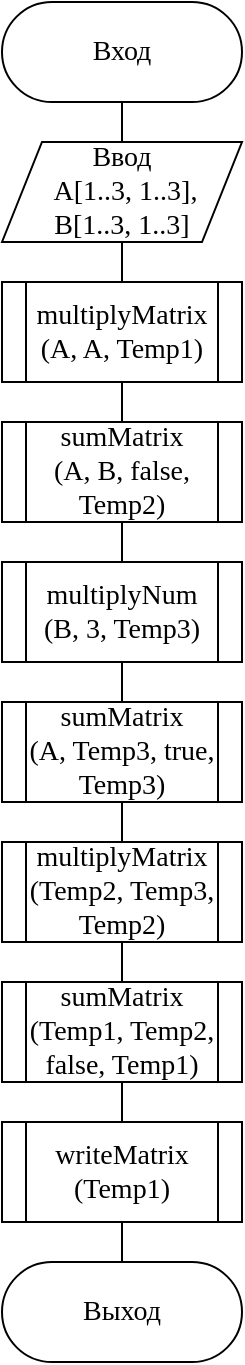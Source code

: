 <mxfile version="16.5.1" type="device" pages="5"><diagram id="1kbT5PGvkkfByQlgsCw_" name="Main"><mxGraphModel dx="1038" dy="641" grid="1" gridSize="10" guides="1" tooltips="1" connect="1" arrows="1" fold="1" page="1" pageScale="1" pageWidth="827" pageHeight="1169" math="0" shadow="0"><root><mxCell id="0"/><mxCell id="1" parent="0"/><mxCell id="EHFCdL4tAZelDZwawqcV-10" style="edgeStyle=orthogonalEdgeStyle;rounded=0;orthogonalLoop=1;jettySize=auto;html=1;exitX=0.5;exitY=1;exitDx=0;exitDy=0;entryX=0.5;entryY=0;entryDx=0;entryDy=0;fontFamily=Times New Roman;fontSize=14;endArrow=none;endFill=0;" parent="1" source="EHFCdL4tAZelDZwawqcV-1" target="EHFCdL4tAZelDZwawqcV-2" edge="1"><mxGeometry relative="1" as="geometry"/></mxCell><mxCell id="EHFCdL4tAZelDZwawqcV-1" value="&lt;font face=&quot;Times New Roman&quot; style=&quot;font-size: 14px&quot;&gt;Вход&lt;/font&gt;" style="rounded=1;whiteSpace=wrap;html=1;arcSize=50;" parent="1" vertex="1"><mxGeometry x="280" y="40" width="120" height="50" as="geometry"/></mxCell><mxCell id="EHFCdL4tAZelDZwawqcV-11" style="edgeStyle=orthogonalEdgeStyle;rounded=0;orthogonalLoop=1;jettySize=auto;html=1;exitX=0.5;exitY=1;exitDx=0;exitDy=0;entryX=0.5;entryY=0;entryDx=0;entryDy=0;fontFamily=Times New Roman;fontSize=14;endArrow=none;endFill=0;" parent="1" source="EHFCdL4tAZelDZwawqcV-2" target="EHFCdL4tAZelDZwawqcV-4" edge="1"><mxGeometry relative="1" as="geometry"/></mxCell><mxCell id="EHFCdL4tAZelDZwawqcV-2" value="multiplyMatrix&lt;br style=&quot;font-size: 14px;&quot;&gt;(A, A, Temp1)" style="shape=process;whiteSpace=wrap;html=1;backgroundOutline=1;fontFamily=Times New Roman;fontSize=14;" parent="1" vertex="1"><mxGeometry x="280" y="180" width="120" height="50" as="geometry"/></mxCell><mxCell id="EHFCdL4tAZelDZwawqcV-12" style="edgeStyle=orthogonalEdgeStyle;rounded=0;orthogonalLoop=1;jettySize=auto;html=1;exitX=0.5;exitY=1;exitDx=0;exitDy=0;entryX=0.5;entryY=0;entryDx=0;entryDy=0;fontFamily=Times New Roman;fontSize=14;endArrow=none;endFill=0;" parent="1" source="EHFCdL4tAZelDZwawqcV-4" target="EHFCdL4tAZelDZwawqcV-5" edge="1"><mxGeometry relative="1" as="geometry"/></mxCell><mxCell id="EHFCdL4tAZelDZwawqcV-4" value="sumMatrix&lt;br style=&quot;font-size: 14px&quot;&gt;(A, B, false, Temp2)" style="shape=process;whiteSpace=wrap;html=1;backgroundOutline=1;fontFamily=Times New Roman;fontSize=14;" parent="1" vertex="1"><mxGeometry x="280" y="250" width="120" height="50" as="geometry"/></mxCell><mxCell id="EHFCdL4tAZelDZwawqcV-13" style="edgeStyle=orthogonalEdgeStyle;rounded=0;orthogonalLoop=1;jettySize=auto;html=1;exitX=0.5;exitY=1;exitDx=0;exitDy=0;entryX=0.5;entryY=0;entryDx=0;entryDy=0;fontFamily=Times New Roman;fontSize=14;endArrow=none;endFill=0;" parent="1" source="EHFCdL4tAZelDZwawqcV-5" target="EHFCdL4tAZelDZwawqcV-6" edge="1"><mxGeometry relative="1" as="geometry"/></mxCell><mxCell id="EHFCdL4tAZelDZwawqcV-5" value="multiplyNum&lt;br style=&quot;font-size: 14px&quot;&gt;(B, 3, Temp3)" style="shape=process;whiteSpace=wrap;html=1;backgroundOutline=1;fontFamily=Times New Roman;fontSize=14;" parent="1" vertex="1"><mxGeometry x="280" y="320" width="120" height="50" as="geometry"/></mxCell><mxCell id="EHFCdL4tAZelDZwawqcV-14" style="edgeStyle=orthogonalEdgeStyle;rounded=0;orthogonalLoop=1;jettySize=auto;html=1;exitX=0.5;exitY=1;exitDx=0;exitDy=0;entryX=0.5;entryY=0;entryDx=0;entryDy=0;fontFamily=Times New Roman;fontSize=14;endArrow=none;endFill=0;" parent="1" source="EHFCdL4tAZelDZwawqcV-6" target="EHFCdL4tAZelDZwawqcV-7" edge="1"><mxGeometry relative="1" as="geometry"/></mxCell><mxCell id="EHFCdL4tAZelDZwawqcV-6" value="sumMatrix&lt;br style=&quot;font-size: 14px&quot;&gt;(A, Temp3, true, Temp3)" style="shape=process;whiteSpace=wrap;html=1;backgroundOutline=1;fontFamily=Times New Roman;fontSize=14;" parent="1" vertex="1"><mxGeometry x="280" y="390" width="120" height="50" as="geometry"/></mxCell><mxCell id="EHFCdL4tAZelDZwawqcV-15" style="edgeStyle=orthogonalEdgeStyle;rounded=0;orthogonalLoop=1;jettySize=auto;html=1;exitX=0.5;exitY=1;exitDx=0;exitDy=0;entryX=0.5;entryY=0;entryDx=0;entryDy=0;fontFamily=Times New Roman;fontSize=14;endArrow=none;endFill=0;" parent="1" source="EHFCdL4tAZelDZwawqcV-7" target="EHFCdL4tAZelDZwawqcV-8" edge="1"><mxGeometry relative="1" as="geometry"/></mxCell><mxCell id="EHFCdL4tAZelDZwawqcV-7" value="multiplyMatrix&lt;br style=&quot;font-size: 14px;&quot;&gt;(Temp2, Temp3, Temp2)" style="shape=process;whiteSpace=wrap;html=1;backgroundOutline=1;fontFamily=Times New Roman;fontSize=14;" parent="1" vertex="1"><mxGeometry x="280" y="460" width="120" height="50" as="geometry"/></mxCell><mxCell id="EHFCdL4tAZelDZwawqcV-16" style="edgeStyle=orthogonalEdgeStyle;rounded=0;orthogonalLoop=1;jettySize=auto;html=1;exitX=0.5;exitY=1;exitDx=0;exitDy=0;entryX=0.5;entryY=0;entryDx=0;entryDy=0;fontFamily=Times New Roman;fontSize=14;endArrow=none;endFill=0;" parent="1" source="EHFCdL4tAZelDZwawqcV-8" target="EHFCdL4tAZelDZwawqcV-9" edge="1"><mxGeometry relative="1" as="geometry"/></mxCell><mxCell id="EHFCdL4tAZelDZwawqcV-8" value="sumMatrix&lt;br style=&quot;font-size: 14px;&quot;&gt;(Temp1, Temp2, false, Temp1)" style="shape=process;whiteSpace=wrap;html=1;backgroundOutline=1;fontFamily=Times New Roman;fontSize=14;" parent="1" vertex="1"><mxGeometry x="280" y="530" width="120" height="50" as="geometry"/></mxCell><mxCell id="EHFCdL4tAZelDZwawqcV-9" value="&lt;font face=&quot;Times New Roman&quot; style=&quot;font-size: 14px&quot;&gt;Выход&lt;/font&gt;" style="rounded=1;whiteSpace=wrap;html=1;arcSize=50;" parent="1" vertex="1"><mxGeometry x="280" y="670" width="120" height="50" as="geometry"/></mxCell><mxCell id="08oQecg6zAsE1fV1xMUx-1" value="writeMatrix&lt;br&gt;(Temp1)" style="shape=process;whiteSpace=wrap;html=1;backgroundOutline=1;fontFamily=Times New Roman;fontSize=14;" parent="1" vertex="1"><mxGeometry x="280" y="600" width="120" height="50" as="geometry"/></mxCell><mxCell id="McmCBRlt1v3Krruynr8r-1" value="Ввод&lt;br&gt;&amp;nbsp;A[1..3, 1..3],&lt;br&gt;B[1..3, 1..3]" style="shape=parallelogram;perimeter=parallelogramPerimeter;whiteSpace=wrap;html=1;fixedSize=1;align=center;fontFamily=Times New Roman;fontSize=14;" parent="1" vertex="1"><mxGeometry x="280" y="110" width="120" height="50" as="geometry"/></mxCell></root></mxGraphModel></diagram><diagram id="GewAx9kID_e9EPEo2kjt" name="MultiplyMatrix1"><mxGraphModel dx="1038" dy="641" grid="1" gridSize="10" guides="1" tooltips="1" connect="1" arrows="1" fold="1" page="1" pageScale="1" pageWidth="827" pageHeight="1169" math="0" shadow="0"><root><mxCell id="lcEFkh2yVALpmup84Jig-0"/><mxCell id="lcEFkh2yVALpmup84Jig-1" parent="lcEFkh2yVALpmup84Jig-0"/><mxCell id="NHVjzTyn1Fso7foihZ1j-9" style="edgeStyle=orthogonalEdgeStyle;rounded=0;orthogonalLoop=1;jettySize=auto;html=1;exitX=0.5;exitY=1;exitDx=0;exitDy=0;entryX=0.5;entryY=0;entryDx=0;entryDy=0;fontFamily=Times New Roman;fontSize=14;endArrow=none;endFill=0;" parent="lcEFkh2yVALpmup84Jig-1" source="NHVjzTyn1Fso7foihZ1j-0" target="NHVjzTyn1Fso7foihZ1j-1" edge="1"><mxGeometry relative="1" as="geometry"/></mxCell><mxCell id="NHVjzTyn1Fso7foihZ1j-0" value="&lt;font face=&quot;Times New Roman&quot; style=&quot;font-size: 14px&quot;&gt;Вход&lt;br&gt;MultiplyNum&lt;br&gt;(M, Num, Res)&lt;br&gt;&lt;/font&gt;" style="rounded=1;whiteSpace=wrap;html=1;arcSize=50;fontFamily=Times New Roman;fontSize=14;" parent="lcEFkh2yVALpmup84Jig-1" vertex="1"><mxGeometry x="280" y="30" width="120" height="50" as="geometry"/></mxCell><mxCell id="NHVjzTyn1Fso7foihZ1j-10" style="edgeStyle=orthogonalEdgeStyle;rounded=0;orthogonalLoop=1;jettySize=auto;html=1;exitX=0.5;exitY=1;exitDx=0;exitDy=0;entryX=0.5;entryY=0;entryDx=0;entryDy=0;fontFamily=Times New Roman;fontSize=14;endArrow=none;endFill=0;" parent="lcEFkh2yVALpmup84Jig-1" source="NHVjzTyn1Fso7foihZ1j-1" target="NHVjzTyn1Fso7foihZ1j-4" edge="1"><mxGeometry relative="1" as="geometry"/></mxCell><mxCell id="NHVjzTyn1Fso7foihZ1j-1" value="A1&lt;br&gt;&lt;br&gt;i := 1, i &amp;lt;= 3" style="shape=loopLimit;whiteSpace=wrap;html=1;fontFamily=Times New Roman;fontSize=14;" parent="lcEFkh2yVALpmup84Jig-1" vertex="1"><mxGeometry x="280" y="100" width="120" height="50" as="geometry"/></mxCell><mxCell id="NHVjzTyn1Fso7foihZ1j-11" style="edgeStyle=orthogonalEdgeStyle;rounded=0;orthogonalLoop=1;jettySize=auto;html=1;exitX=0.5;exitY=1;exitDx=0;exitDy=0;entryX=0.5;entryY=0;entryDx=0;entryDy=0;fontFamily=Times New Roman;fontSize=14;endArrow=none;endFill=0;" parent="lcEFkh2yVALpmup84Jig-1" source="NHVjzTyn1Fso7foihZ1j-4" target="NHVjzTyn1Fso7foihZ1j-5" edge="1"><mxGeometry relative="1" as="geometry"/></mxCell><mxCell id="NHVjzTyn1Fso7foihZ1j-4" value="A2&lt;br&gt;&lt;br&gt;j := 1, j &amp;lt;= 3" style="shape=loopLimit;whiteSpace=wrap;html=1;fontFamily=Times New Roman;fontSize=14;" parent="lcEFkh2yVALpmup84Jig-1" vertex="1"><mxGeometry x="280" y="170" width="120" height="50" as="geometry"/></mxCell><mxCell id="NHVjzTyn1Fso7foihZ1j-12" style="edgeStyle=orthogonalEdgeStyle;rounded=0;orthogonalLoop=1;jettySize=auto;html=1;exitX=0.5;exitY=1;exitDx=0;exitDy=0;entryX=0.5;entryY=0;entryDx=0;entryDy=0;fontFamily=Times New Roman;fontSize=14;endArrow=none;endFill=0;" parent="lcEFkh2yVALpmup84Jig-1" source="NHVjzTyn1Fso7foihZ1j-5" target="NHVjzTyn1Fso7foihZ1j-6" edge="1"><mxGeometry relative="1" as="geometry"/></mxCell><mxCell id="NHVjzTyn1Fso7foihZ1j-5" value="Res[i,j] := &lt;br&gt;M[i,j] * Num" style="rounded=0;whiteSpace=wrap;html=1;fontFamily=Times New Roman;fontSize=14;" parent="lcEFkh2yVALpmup84Jig-1" vertex="1"><mxGeometry x="280" y="240" width="120" height="50" as="geometry"/></mxCell><mxCell id="NHVjzTyn1Fso7foihZ1j-13" style="edgeStyle=orthogonalEdgeStyle;rounded=0;orthogonalLoop=1;jettySize=auto;html=1;exitX=0.5;exitY=1;exitDx=0;exitDy=0;entryX=0.5;entryY=0;entryDx=0;entryDy=0;fontFamily=Times New Roman;fontSize=14;endArrow=none;endFill=0;" parent="lcEFkh2yVALpmup84Jig-1" source="NHVjzTyn1Fso7foihZ1j-6" target="NHVjzTyn1Fso7foihZ1j-7" edge="1"><mxGeometry relative="1" as="geometry"/></mxCell><mxCell id="NHVjzTyn1Fso7foihZ1j-6" value="j := j + 1&lt;br&gt;&lt;br&gt;A2" style="shape=loopLimit;whiteSpace=wrap;html=1;flipV=1;fontFamily=Times New Roman;fontSize=14;" parent="lcEFkh2yVALpmup84Jig-1" vertex="1"><mxGeometry x="280" y="310" width="120" height="50" as="geometry"/></mxCell><mxCell id="NHVjzTyn1Fso7foihZ1j-14" value="" style="edgeStyle=orthogonalEdgeStyle;rounded=0;orthogonalLoop=1;jettySize=auto;html=1;fontFamily=Times New Roman;fontSize=14;endArrow=none;endFill=0;" parent="lcEFkh2yVALpmup84Jig-1" source="NHVjzTyn1Fso7foihZ1j-7" target="NHVjzTyn1Fso7foihZ1j-8" edge="1"><mxGeometry relative="1" as="geometry"/></mxCell><mxCell id="NHVjzTyn1Fso7foihZ1j-7" value="i := i + 1&lt;br&gt;&lt;br&gt;A1" style="shape=loopLimit;whiteSpace=wrap;html=1;flipV=1;fontFamily=Times New Roman;fontSize=14;" parent="lcEFkh2yVALpmup84Jig-1" vertex="1"><mxGeometry x="280" y="380" width="120" height="50" as="geometry"/></mxCell><mxCell id="NHVjzTyn1Fso7foihZ1j-8" value="&lt;font face=&quot;Times New Roman&quot; style=&quot;font-size: 14px&quot;&gt;Выход&lt;br&gt;&lt;/font&gt;MultiplyNum&lt;br&gt;(M, Num, Res)&lt;font face=&quot;Times New Roman&quot; style=&quot;font-size: 14px&quot;&gt;&lt;br&gt;&lt;/font&gt;" style="rounded=1;whiteSpace=wrap;html=1;arcSize=50;fontFamily=Times New Roman;fontSize=14;" parent="lcEFkh2yVALpmup84Jig-1" vertex="1"><mxGeometry x="280" y="450" width="120" height="50" as="geometry"/></mxCell></root></mxGraphModel></diagram><diagram id="0K6pmTq6y4JFWy16DVAm" name="MultiplyMatrix2"><mxGraphModel dx="1038" dy="641" grid="1" gridSize="10" guides="1" tooltips="1" connect="1" arrows="1" fold="1" page="1" pageScale="1" pageWidth="827" pageHeight="1169" math="0" shadow="0"><root><mxCell id="KOI_E2LfTRocOHulv0sD-0"/><mxCell id="KOI_E2LfTRocOHulv0sD-1" parent="KOI_E2LfTRocOHulv0sD-0"/><mxCell id="H77TUFG6y5tQK1Y0yETN-10" value="" style="edgeStyle=orthogonalEdgeStyle;rounded=0;orthogonalLoop=1;jettySize=auto;html=1;fontFamily=Times New Roman;fontSize=14;endArrow=none;endFill=0;" parent="KOI_E2LfTRocOHulv0sD-1" source="H77TUFG6y5tQK1Y0yETN-0" target="H77TUFG6y5tQK1Y0yETN-2" edge="1"><mxGeometry relative="1" as="geometry"/></mxCell><mxCell id="H77TUFG6y5tQK1Y0yETN-0" value="&lt;font face=&quot;Times New Roman&quot; style=&quot;font-size: 14px&quot;&gt;Вход&lt;br&gt;MultiplyMatrix&lt;br&gt;(M1, M2, Res)&lt;br&gt;&lt;/font&gt;" style="rounded=1;whiteSpace=wrap;html=1;arcSize=50;fontFamily=Times New Roman;fontSize=14;" parent="KOI_E2LfTRocOHulv0sD-1" vertex="1"><mxGeometry x="280" y="30" width="120" height="50" as="geometry"/></mxCell><mxCell id="H77TUFG6y5tQK1Y0yETN-1" value="A1&lt;br&gt;&lt;br&gt;i := 1, i &amp;lt;= 3" style="shape=loopLimit;whiteSpace=wrap;html=1;fontFamily=Times New Roman;fontSize=14;" parent="KOI_E2LfTRocOHulv0sD-1" vertex="1"><mxGeometry x="280" y="100" width="120" height="50" as="geometry"/></mxCell><mxCell id="H77TUFG6y5tQK1Y0yETN-11" value="" style="edgeStyle=orthogonalEdgeStyle;rounded=0;orthogonalLoop=1;jettySize=auto;html=1;fontFamily=Times New Roman;fontSize=14;endArrow=none;endFill=0;" parent="KOI_E2LfTRocOHulv0sD-1" source="H77TUFG6y5tQK1Y0yETN-2" target="H77TUFG6y5tQK1Y0yETN-4" edge="1"><mxGeometry relative="1" as="geometry"/></mxCell><mxCell id="H77TUFG6y5tQK1Y0yETN-2" value="A2&lt;br&gt;&lt;br&gt;j := 1, j &amp;lt;= 3" style="shape=loopLimit;whiteSpace=wrap;html=1;fontFamily=Times New Roman;fontSize=14;" parent="KOI_E2LfTRocOHulv0sD-1" vertex="1"><mxGeometry x="280" y="170" width="120" height="50" as="geometry"/></mxCell><mxCell id="H77TUFG6y5tQK1Y0yETN-12" value="" style="edgeStyle=orthogonalEdgeStyle;rounded=0;orthogonalLoop=1;jettySize=auto;html=1;fontFamily=Times New Roman;fontSize=14;endArrow=none;endFill=0;" parent="KOI_E2LfTRocOHulv0sD-1" source="H77TUFG6y5tQK1Y0yETN-4" target="H77TUFG6y5tQK1Y0yETN-5" edge="1"><mxGeometry relative="1" as="geometry"/></mxCell><mxCell id="H77TUFG6y5tQK1Y0yETN-4" value="Res[i,j] := 0" style="rounded=0;whiteSpace=wrap;html=1;fontFamily=Times New Roman;fontSize=14;" parent="KOI_E2LfTRocOHulv0sD-1" vertex="1"><mxGeometry x="280" y="240" width="120" height="50" as="geometry"/></mxCell><mxCell id="H77TUFG6y5tQK1Y0yETN-13" value="" style="edgeStyle=orthogonalEdgeStyle;rounded=0;orthogonalLoop=1;jettySize=auto;html=1;fontFamily=Times New Roman;fontSize=14;endArrow=none;endFill=0;" parent="KOI_E2LfTRocOHulv0sD-1" source="H77TUFG6y5tQK1Y0yETN-5" target="H77TUFG6y5tQK1Y0yETN-7" edge="1"><mxGeometry relative="1" as="geometry"/></mxCell><mxCell id="H77TUFG6y5tQK1Y0yETN-5" value="Res[i,j] := Res[i,j] +&lt;br&gt;M1[i,k] *&amp;nbsp;M2[k,j]" style="rounded=0;whiteSpace=wrap;html=1;fontFamily=Times New Roman;fontSize=14;" parent="KOI_E2LfTRocOHulv0sD-1" vertex="1"><mxGeometry x="280" y="380" width="120" height="50" as="geometry"/></mxCell><mxCell id="H77TUFG6y5tQK1Y0yETN-6" value="k := k + 1&lt;br&gt;&lt;br&gt;A3" style="shape=loopLimit;whiteSpace=wrap;html=1;flipV=1;fontFamily=Times New Roman;fontSize=14;" parent="KOI_E2LfTRocOHulv0sD-1" vertex="1"><mxGeometry x="280" y="450" width="120" height="50" as="geometry"/></mxCell><mxCell id="H77TUFG6y5tQK1Y0yETN-14" value="" style="edgeStyle=orthogonalEdgeStyle;rounded=0;orthogonalLoop=1;jettySize=auto;html=1;fontFamily=Times New Roman;fontSize=14;endArrow=none;endFill=0;" parent="KOI_E2LfTRocOHulv0sD-1" source="H77TUFG6y5tQK1Y0yETN-7" target="H77TUFG6y5tQK1Y0yETN-9" edge="1"><mxGeometry relative="1" as="geometry"/></mxCell><mxCell id="H77TUFG6y5tQK1Y0yETN-7" value="j := j + 1&lt;br&gt;&lt;br&gt;A2" style="shape=loopLimit;whiteSpace=wrap;html=1;flipV=1;fontFamily=Times New Roman;fontSize=14;" parent="KOI_E2LfTRocOHulv0sD-1" vertex="1"><mxGeometry x="280" y="520" width="120" height="50" as="geometry"/></mxCell><mxCell id="H77TUFG6y5tQK1Y0yETN-8" value="i := i + 1&lt;br&gt;&lt;br&gt;A1" style="shape=loopLimit;whiteSpace=wrap;html=1;flipV=1;fontFamily=Times New Roman;fontSize=14;" parent="KOI_E2LfTRocOHulv0sD-1" vertex="1"><mxGeometry x="280" y="590" width="120" height="50" as="geometry"/></mxCell><mxCell id="H77TUFG6y5tQK1Y0yETN-9" value="&lt;font face=&quot;Times New Roman&quot; style=&quot;font-size: 14px&quot;&gt;Выход&lt;br&gt;&lt;/font&gt;MultiplyMatrix&lt;br&gt;(M1, M2, Res)&lt;font face=&quot;Times New Roman&quot; style=&quot;font-size: 14px&quot;&gt;&lt;br&gt;&lt;/font&gt;" style="rounded=1;whiteSpace=wrap;html=1;arcSize=50;fontFamily=Times New Roman;fontSize=14;" parent="KOI_E2LfTRocOHulv0sD-1" vertex="1"><mxGeometry x="280" y="660" width="120" height="50" as="geometry"/></mxCell><mxCell id="H77TUFG6y5tQK1Y0yETN-3" value="A3&lt;br&gt;&lt;br&gt;k := 1, k &amp;lt;= 3" style="shape=loopLimit;whiteSpace=wrap;html=1;fontFamily=Times New Roman;fontSize=14;" parent="KOI_E2LfTRocOHulv0sD-1" vertex="1"><mxGeometry x="280" y="310" width="120" height="50" as="geometry"/></mxCell></root></mxGraphModel></diagram><diagram id="h9YLPU3FQA5sEzZqIGSP" name="SumMatrix"><mxGraphModel dx="1038" dy="641" grid="1" gridSize="10" guides="1" tooltips="1" connect="1" arrows="1" fold="1" page="1" pageScale="1" pageWidth="827" pageHeight="1169" math="0" shadow="0"><root><mxCell id="ymFlptuv8X7gUJMBIx-Y-0"/><mxCell id="ymFlptuv8X7gUJMBIx-Y-1" parent="ymFlptuv8X7gUJMBIx-Y-0"/><mxCell id="OZMydgQmoEOUaAt0Z34y-16" value="" style="edgeStyle=orthogonalEdgeStyle;rounded=0;orthogonalLoop=1;jettySize=auto;html=1;fontFamily=Times New Roman;fontSize=14;endArrow=none;endFill=0;" parent="ymFlptuv8X7gUJMBIx-Y-1" source="OZMydgQmoEOUaAt0Z34y-0" target="OZMydgQmoEOUaAt0Z34y-1" edge="1"><mxGeometry relative="1" as="geometry"/></mxCell><mxCell id="OZMydgQmoEOUaAt0Z34y-0" value="&lt;font face=&quot;Times New Roman&quot; style=&quot;font-size: 14px&quot;&gt;Вход&lt;br&gt;SumMatrix(M1, M2, Sign, Res)&lt;br&gt;&lt;/font&gt;" style="rounded=1;whiteSpace=wrap;html=1;arcSize=50;fontFamily=Times New Roman;fontSize=14;" parent="ymFlptuv8X7gUJMBIx-Y-1" vertex="1"><mxGeometry x="320" y="30" width="120" height="50" as="geometry"/></mxCell><mxCell id="OZMydgQmoEOUaAt0Z34y-17" style="edgeStyle=orthogonalEdgeStyle;rounded=0;orthogonalLoop=1;jettySize=auto;html=1;exitX=0;exitY=0.5;exitDx=0;exitDy=0;entryX=0.5;entryY=0;entryDx=0;entryDy=0;fontFamily=Times New Roman;fontSize=14;endArrow=open;endFill=0;" parent="ymFlptuv8X7gUJMBIx-Y-1" source="OZMydgQmoEOUaAt0Z34y-1" target="OZMydgQmoEOUaAt0Z34y-2" edge="1"><mxGeometry relative="1" as="geometry"/></mxCell><mxCell id="OZMydgQmoEOUaAt0Z34y-18" style="edgeStyle=orthogonalEdgeStyle;rounded=0;orthogonalLoop=1;jettySize=auto;html=1;exitX=1;exitY=0.5;exitDx=0;exitDy=0;entryX=0.5;entryY=0;entryDx=0;entryDy=0;fontFamily=Times New Roman;fontSize=14;endArrow=open;endFill=0;" parent="ymFlptuv8X7gUJMBIx-Y-1" source="OZMydgQmoEOUaAt0Z34y-1" target="OZMydgQmoEOUaAt0Z34y-10" edge="1"><mxGeometry relative="1" as="geometry"/></mxCell><mxCell id="OZMydgQmoEOUaAt0Z34y-1" value="Sign" style="rhombus;whiteSpace=wrap;html=1;fontFamily=Times New Roman;fontSize=14;" parent="ymFlptuv8X7gUJMBIx-Y-1" vertex="1"><mxGeometry x="320" y="100" width="120" height="50" as="geometry"/></mxCell><mxCell id="OZMydgQmoEOUaAt0Z34y-7" value="" style="edgeStyle=orthogonalEdgeStyle;rounded=0;orthogonalLoop=1;jettySize=auto;html=1;fontFamily=Times New Roman;fontSize=14;endArrow=none;endFill=0;" parent="ymFlptuv8X7gUJMBIx-Y-1" source="OZMydgQmoEOUaAt0Z34y-2" target="OZMydgQmoEOUaAt0Z34y-4" edge="1"><mxGeometry relative="1" as="geometry"/></mxCell><mxCell id="OZMydgQmoEOUaAt0Z34y-2" value="A1&lt;br&gt;&lt;br&gt;i := 1, i &amp;lt;= 3" style="shape=loopLimit;whiteSpace=wrap;html=1;fontFamily=Times New Roman;fontSize=14;" parent="ymFlptuv8X7gUJMBIx-Y-1" vertex="1"><mxGeometry x="180" y="170" width="120" height="50" as="geometry"/></mxCell><mxCell id="OZMydgQmoEOUaAt0Z34y-3" value="A2&lt;br&gt;&lt;br&gt;j := 1, j &amp;lt;= 3" style="shape=loopLimit;whiteSpace=wrap;html=1;fontFamily=Times New Roman;fontSize=14;" parent="ymFlptuv8X7gUJMBIx-Y-1" vertex="1"><mxGeometry x="180" y="240" width="120" height="50" as="geometry"/></mxCell><mxCell id="OZMydgQmoEOUaAt0Z34y-8" value="" style="edgeStyle=orthogonalEdgeStyle;rounded=0;orthogonalLoop=1;jettySize=auto;html=1;fontFamily=Times New Roman;fontSize=14;endArrow=none;endFill=0;" parent="ymFlptuv8X7gUJMBIx-Y-1" source="OZMydgQmoEOUaAt0Z34y-4" target="OZMydgQmoEOUaAt0Z34y-6" edge="1"><mxGeometry relative="1" as="geometry"/></mxCell><mxCell id="OZMydgQmoEOUaAt0Z34y-4" value="Res[i,j] :=&lt;br&gt;M1[i,j] - M2[i,j]" style="rounded=0;whiteSpace=wrap;html=1;fontFamily=Times New Roman;fontSize=14;" parent="ymFlptuv8X7gUJMBIx-Y-1" vertex="1"><mxGeometry x="180" y="310" width="120" height="50" as="geometry"/></mxCell><mxCell id="OZMydgQmoEOUaAt0Z34y-5" value="j := j + 1&lt;br&gt;&lt;br&gt;A2" style="shape=loopLimit;whiteSpace=wrap;html=1;flipV=1;fontFamily=Times New Roman;fontSize=14;" parent="ymFlptuv8X7gUJMBIx-Y-1" vertex="1"><mxGeometry x="180" y="380" width="120" height="50" as="geometry"/></mxCell><mxCell id="OZMydgQmoEOUaAt0Z34y-20" style="edgeStyle=orthogonalEdgeStyle;rounded=0;orthogonalLoop=1;jettySize=auto;html=1;exitX=0.5;exitY=1;exitDx=0;exitDy=0;entryX=0.5;entryY=0;entryDx=0;entryDy=0;fontFamily=Times New Roman;fontSize=14;endArrow=open;endFill=0;" parent="ymFlptuv8X7gUJMBIx-Y-1" source="OZMydgQmoEOUaAt0Z34y-6" target="OZMydgQmoEOUaAt0Z34y-19" edge="1"><mxGeometry relative="1" as="geometry"><Array as="points"><mxPoint x="240" y="510"/><mxPoint x="380" y="510"/></Array></mxGeometry></mxCell><mxCell id="OZMydgQmoEOUaAt0Z34y-6" value="i := i + 1&lt;br&gt;&lt;br&gt;A1" style="shape=loopLimit;whiteSpace=wrap;html=1;flipV=1;fontFamily=Times New Roman;fontSize=14;" parent="ymFlptuv8X7gUJMBIx-Y-1" vertex="1"><mxGeometry x="180" y="450" width="120" height="50" as="geometry"/></mxCell><mxCell id="OZMydgQmoEOUaAt0Z34y-9" value="" style="edgeStyle=orthogonalEdgeStyle;rounded=0;orthogonalLoop=1;jettySize=auto;html=1;fontFamily=Times New Roman;fontSize=14;endArrow=none;endFill=0;" parent="ymFlptuv8X7gUJMBIx-Y-1" source="OZMydgQmoEOUaAt0Z34y-10" target="OZMydgQmoEOUaAt0Z34y-13" edge="1"><mxGeometry relative="1" as="geometry"/></mxCell><mxCell id="OZMydgQmoEOUaAt0Z34y-10" value="A1&lt;br&gt;&lt;br&gt;i := 1, i &amp;lt;= 3" style="shape=loopLimit;whiteSpace=wrap;html=1;fontFamily=Times New Roman;fontSize=14;" parent="ymFlptuv8X7gUJMBIx-Y-1" vertex="1"><mxGeometry x="460" y="170" width="120" height="50" as="geometry"/></mxCell><mxCell id="OZMydgQmoEOUaAt0Z34y-11" value="A2&lt;br&gt;&lt;br&gt;j := 1, j &amp;lt;= 3" style="shape=loopLimit;whiteSpace=wrap;html=1;fontFamily=Times New Roman;fontSize=14;" parent="ymFlptuv8X7gUJMBIx-Y-1" vertex="1"><mxGeometry x="460" y="240" width="120" height="50" as="geometry"/></mxCell><mxCell id="OZMydgQmoEOUaAt0Z34y-12" value="" style="edgeStyle=orthogonalEdgeStyle;rounded=0;orthogonalLoop=1;jettySize=auto;html=1;fontFamily=Times New Roman;fontSize=14;endArrow=none;endFill=0;" parent="ymFlptuv8X7gUJMBIx-Y-1" source="OZMydgQmoEOUaAt0Z34y-13" target="OZMydgQmoEOUaAt0Z34y-15" edge="1"><mxGeometry relative="1" as="geometry"/></mxCell><mxCell id="OZMydgQmoEOUaAt0Z34y-13" value="Res[i,j] :=&lt;br&gt;&amp;nbsp;M[i,j] + M2[i,j]" style="rounded=0;whiteSpace=wrap;html=1;fontFamily=Times New Roman;fontSize=14;" parent="ymFlptuv8X7gUJMBIx-Y-1" vertex="1"><mxGeometry x="460" y="310" width="120" height="50" as="geometry"/></mxCell><mxCell id="OZMydgQmoEOUaAt0Z34y-14" value="j := j + 1&lt;br&gt;&lt;br&gt;A2" style="shape=loopLimit;whiteSpace=wrap;html=1;flipV=1;fontFamily=Times New Roman;fontSize=14;" parent="ymFlptuv8X7gUJMBIx-Y-1" vertex="1"><mxGeometry x="460" y="380" width="120" height="50" as="geometry"/></mxCell><mxCell id="OZMydgQmoEOUaAt0Z34y-21" style="edgeStyle=orthogonalEdgeStyle;rounded=0;orthogonalLoop=1;jettySize=auto;html=1;exitX=0.5;exitY=1;exitDx=0;exitDy=0;fontFamily=Times New Roman;fontSize=14;endArrow=open;endFill=0;" parent="ymFlptuv8X7gUJMBIx-Y-1" source="OZMydgQmoEOUaAt0Z34y-15" edge="1"><mxGeometry relative="1" as="geometry"><mxPoint x="380" y="520" as="targetPoint"/><Array as="points"><mxPoint x="520" y="520"/></Array></mxGeometry></mxCell><mxCell id="OZMydgQmoEOUaAt0Z34y-15" value="i := i + 1&lt;br&gt;&lt;br&gt;A1" style="shape=loopLimit;whiteSpace=wrap;html=1;flipV=1;fontFamily=Times New Roman;fontSize=14;" parent="ymFlptuv8X7gUJMBIx-Y-1" vertex="1"><mxGeometry x="460" y="450" width="120" height="50" as="geometry"/></mxCell><mxCell id="OZMydgQmoEOUaAt0Z34y-19" value="&lt;font face=&quot;Times New Roman&quot; style=&quot;font-size: 14px&quot;&gt;Выход&lt;br&gt;&lt;/font&gt;SumMatrix(M1, M2, Sign, Res)&lt;font face=&quot;Times New Roman&quot; style=&quot;font-size: 14px&quot;&gt;&lt;br&gt;&lt;/font&gt;" style="rounded=1;whiteSpace=wrap;html=1;arcSize=50;fontFamily=Times New Roman;fontSize=14;" parent="ymFlptuv8X7gUJMBIx-Y-1" vertex="1"><mxGeometry x="320" y="535" width="120" height="50" as="geometry"/></mxCell><mxCell id="OZMydgQmoEOUaAt0Z34y-22" value="Да" style="text;html=1;strokeColor=none;fillColor=none;align=center;verticalAlign=middle;whiteSpace=wrap;rounded=0;fontFamily=Times New Roman;fontSize=14;" parent="ymFlptuv8X7gUJMBIx-Y-1" vertex="1"><mxGeometry x="290" y="106" width="40" height="20" as="geometry"/></mxCell><mxCell id="OZMydgQmoEOUaAt0Z34y-23" value="Нет" style="text;html=1;strokeColor=none;fillColor=none;align=center;verticalAlign=middle;whiteSpace=wrap;rounded=0;fontFamily=Times New Roman;fontSize=14;" parent="ymFlptuv8X7gUJMBIx-Y-1" vertex="1"><mxGeometry x="434" y="106" width="40" height="20" as="geometry"/></mxCell></root></mxGraphModel></diagram><diagram id="StQJlIU-aV51zjOJSizS" name="writeMatrix"><mxGraphModel dx="1038" dy="641" grid="1" gridSize="10" guides="1" tooltips="1" connect="1" arrows="1" fold="1" page="1" pageScale="1" pageWidth="827" pageHeight="1169" math="0" shadow="0"><root><mxCell id="bvo-uB9Az8ebyh_C8Dsc-0"/><mxCell id="bvo-uB9Az8ebyh_C8Dsc-1" parent="bvo-uB9Az8ebyh_C8Dsc-0"/><mxCell id="8YsA7tEStZsdsHFyxYlD-0" style="edgeStyle=orthogonalEdgeStyle;rounded=0;orthogonalLoop=1;jettySize=auto;html=1;exitX=0.5;exitY=1;exitDx=0;exitDy=0;entryX=0.5;entryY=0;entryDx=0;entryDy=0;fontFamily=Times New Roman;fontSize=14;endArrow=none;endFill=0;" parent="bvo-uB9Az8ebyh_C8Dsc-1" source="8YsA7tEStZsdsHFyxYlD-1" target="8YsA7tEStZsdsHFyxYlD-3" edge="1"><mxGeometry relative="1" as="geometry"/></mxCell><mxCell id="8YsA7tEStZsdsHFyxYlD-1" value="&lt;font face=&quot;Times New Roman&quot; style=&quot;font-size: 14px&quot;&gt;Вход&lt;br&gt;WriteMatrix(M)&lt;br&gt;&lt;/font&gt;" style="rounded=1;whiteSpace=wrap;html=1;arcSize=50;fontFamily=Times New Roman;fontSize=14;" parent="bvo-uB9Az8ebyh_C8Dsc-1" vertex="1"><mxGeometry x="280" y="30" width="120" height="50" as="geometry"/></mxCell><mxCell id="8YsA7tEStZsdsHFyxYlD-2" style="edgeStyle=orthogonalEdgeStyle;rounded=0;orthogonalLoop=1;jettySize=auto;html=1;exitX=0.5;exitY=1;exitDx=0;exitDy=0;entryX=0.5;entryY=0;entryDx=0;entryDy=0;fontFamily=Times New Roman;fontSize=14;endArrow=none;endFill=0;" parent="bvo-uB9Az8ebyh_C8Dsc-1" source="8YsA7tEStZsdsHFyxYlD-3" target="8YsA7tEStZsdsHFyxYlD-5" edge="1"><mxGeometry relative="1" as="geometry"/></mxCell><mxCell id="8YsA7tEStZsdsHFyxYlD-3" value="A1&lt;br&gt;&lt;br&gt;i := 1, i &amp;lt;= 3" style="shape=loopLimit;whiteSpace=wrap;html=1;fontFamily=Times New Roman;fontSize=14;" parent="bvo-uB9Az8ebyh_C8Dsc-1" vertex="1"><mxGeometry x="280" y="100" width="120" height="50" as="geometry"/></mxCell><mxCell id="8YsA7tEStZsdsHFyxYlD-4" style="edgeStyle=orthogonalEdgeStyle;rounded=0;orthogonalLoop=1;jettySize=auto;html=1;exitX=0.5;exitY=1;exitDx=0;exitDy=0;entryX=0.5;entryY=0;entryDx=0;entryDy=0;fontFamily=Times New Roman;fontSize=14;endArrow=none;endFill=0;" parent="bvo-uB9Az8ebyh_C8Dsc-1" source="8YsA7tEStZsdsHFyxYlD-5" edge="1"><mxGeometry relative="1" as="geometry"><mxPoint x="340" y="240" as="targetPoint"/></mxGeometry></mxCell><mxCell id="8YsA7tEStZsdsHFyxYlD-5" value="A2&lt;br&gt;&lt;br&gt;j := 1, j &amp;lt;= 3" style="shape=loopLimit;whiteSpace=wrap;html=1;fontFamily=Times New Roman;fontSize=14;" parent="bvo-uB9Az8ebyh_C8Dsc-1" vertex="1"><mxGeometry x="280" y="170" width="120" height="50" as="geometry"/></mxCell><mxCell id="8YsA7tEStZsdsHFyxYlD-6" style="edgeStyle=orthogonalEdgeStyle;rounded=0;orthogonalLoop=1;jettySize=auto;html=1;exitX=0.5;exitY=1;exitDx=0;exitDy=0;entryX=0.5;entryY=0;entryDx=0;entryDy=0;fontFamily=Times New Roman;fontSize=14;endArrow=none;endFill=0;" parent="bvo-uB9Az8ebyh_C8Dsc-1" target="8YsA7tEStZsdsHFyxYlD-9" edge="1"><mxGeometry relative="1" as="geometry"><mxPoint x="340" y="290" as="sourcePoint"/></mxGeometry></mxCell><mxCell id="8YsA7tEStZsdsHFyxYlD-8" style="edgeStyle=orthogonalEdgeStyle;rounded=0;orthogonalLoop=1;jettySize=auto;html=1;exitX=0.5;exitY=1;exitDx=0;exitDy=0;entryX=0.5;entryY=0;entryDx=0;entryDy=0;fontFamily=Times New Roman;fontSize=14;endArrow=none;endFill=0;" parent="bvo-uB9Az8ebyh_C8Dsc-1" source="8YsA7tEStZsdsHFyxYlD-9" target="8YsA7tEStZsdsHFyxYlD-11" edge="1"><mxGeometry relative="1" as="geometry"/></mxCell><mxCell id="8YsA7tEStZsdsHFyxYlD-9" value="j := j + 1&lt;br&gt;&lt;br&gt;A2" style="shape=loopLimit;whiteSpace=wrap;html=1;flipV=1;fontFamily=Times New Roman;fontSize=14;" parent="bvo-uB9Az8ebyh_C8Dsc-1" vertex="1"><mxGeometry x="280" y="310" width="120" height="50" as="geometry"/></mxCell><mxCell id="8YsA7tEStZsdsHFyxYlD-10" value="" style="edgeStyle=orthogonalEdgeStyle;rounded=0;orthogonalLoop=1;jettySize=auto;html=1;fontFamily=Times New Roman;fontSize=14;endArrow=none;endFill=0;" parent="bvo-uB9Az8ebyh_C8Dsc-1" source="8YsA7tEStZsdsHFyxYlD-11" target="8YsA7tEStZsdsHFyxYlD-12" edge="1"><mxGeometry relative="1" as="geometry"/></mxCell><mxCell id="8YsA7tEStZsdsHFyxYlD-11" value="i := i + 1&lt;br&gt;&lt;br&gt;A1" style="shape=loopLimit;whiteSpace=wrap;html=1;flipV=1;fontFamily=Times New Roman;fontSize=14;" parent="bvo-uB9Az8ebyh_C8Dsc-1" vertex="1"><mxGeometry x="280" y="380" width="120" height="50" as="geometry"/></mxCell><mxCell id="8YsA7tEStZsdsHFyxYlD-12" value="&lt;font face=&quot;Times New Roman&quot; style=&quot;font-size: 14px&quot;&gt;Выход&lt;br&gt;&lt;/font&gt;WriteMatrix(M)&lt;font face=&quot;Times New Roman&quot; style=&quot;font-size: 14px&quot;&gt;&lt;br&gt;&lt;/font&gt;" style="rounded=1;whiteSpace=wrap;html=1;arcSize=50;fontFamily=Times New Roman;fontSize=14;" parent="bvo-uB9Az8ebyh_C8Dsc-1" vertex="1"><mxGeometry x="280" y="450" width="120" height="50" as="geometry"/></mxCell><mxCell id="8YsA7tEStZsdsHFyxYlD-13" value="M[i,j]" style="shape=parallelogram;perimeter=parallelogramPerimeter;whiteSpace=wrap;html=1;fixedSize=1;align=center;fontFamily=Times New Roman;fontSize=14;" parent="bvo-uB9Az8ebyh_C8Dsc-1" vertex="1"><mxGeometry x="280" y="240" width="120" height="50" as="geometry"/></mxCell></root></mxGraphModel></diagram></mxfile>